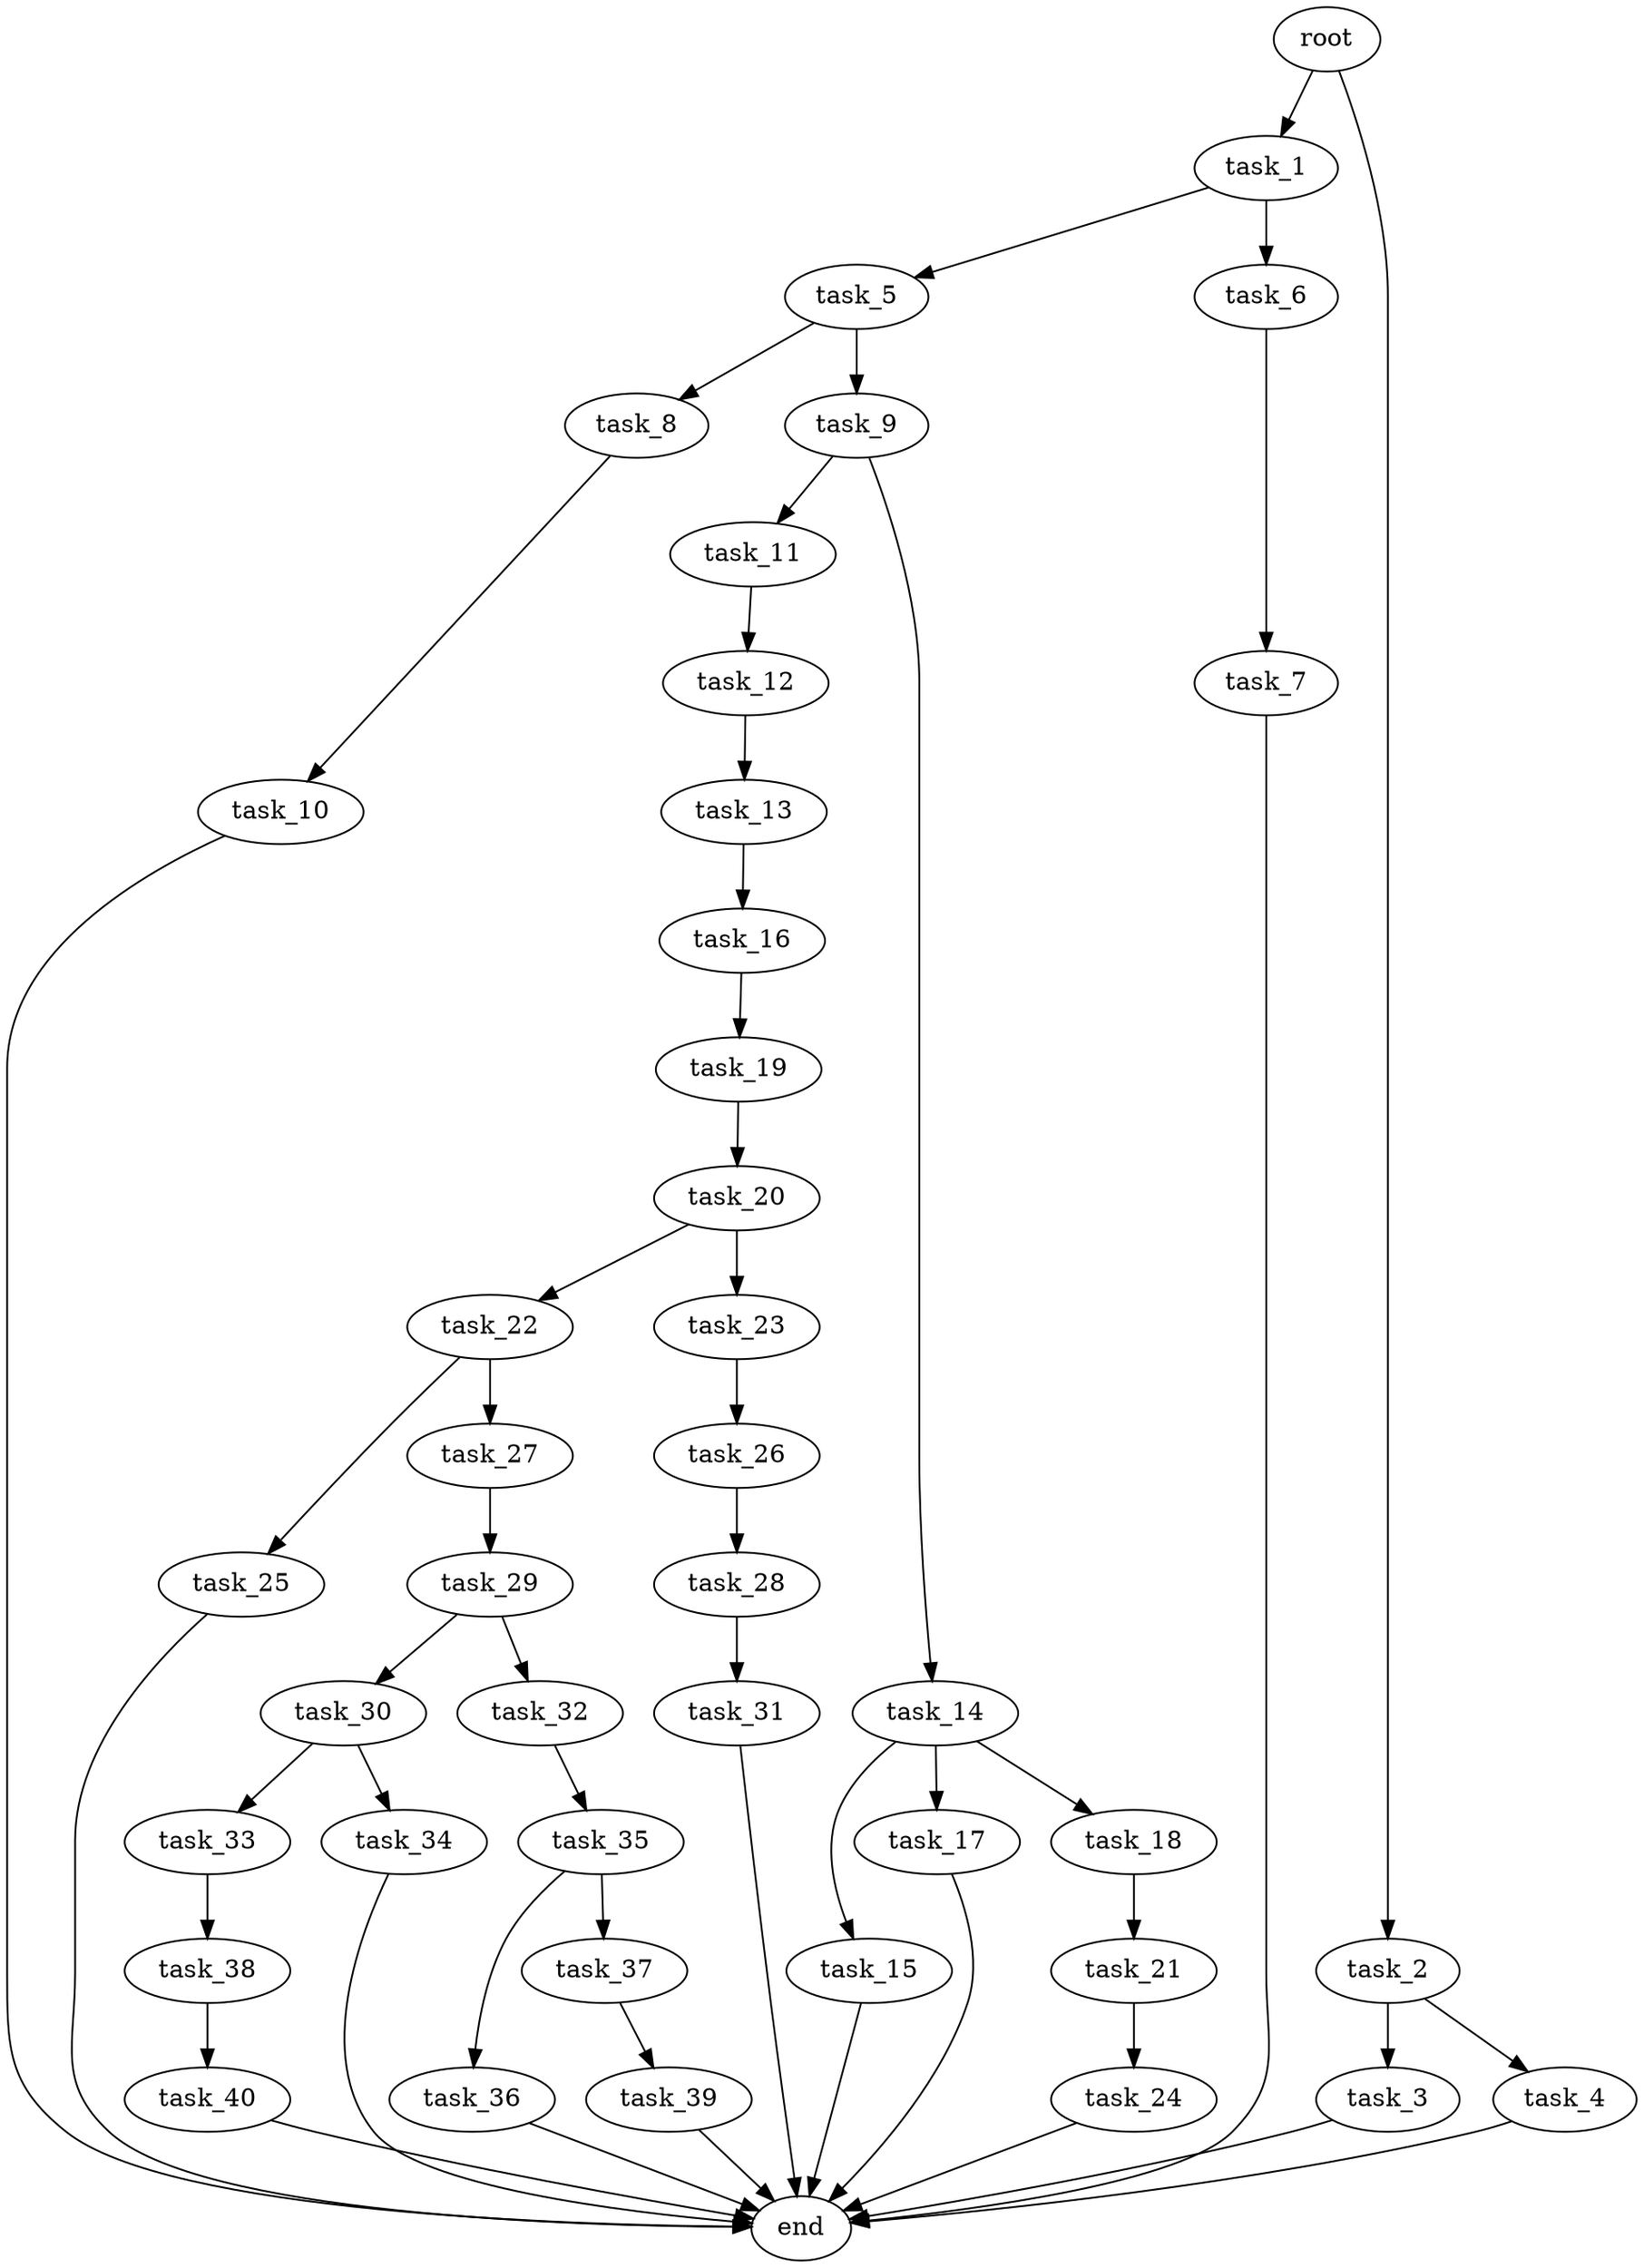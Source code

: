 digraph G {
  root [size="0.000000e+00"];
  task_1 [size="3.397354e+09"];
  task_2 [size="2.364095e+09"];
  task_3 [size="5.350245e+09"];
  task_4 [size="8.083150e+09"];
  task_5 [size="6.039135e+09"];
  task_6 [size="2.160256e+09"];
  task_7 [size="5.475341e+09"];
  task_8 [size="3.755002e+09"];
  task_9 [size="9.426106e+09"];
  task_10 [size="5.085695e+09"];
  task_11 [size="5.819263e+09"];
  task_12 [size="8.992248e+09"];
  task_13 [size="8.037255e+09"];
  task_14 [size="2.761834e+09"];
  task_15 [size="9.614488e+09"];
  task_16 [size="3.110606e+09"];
  task_17 [size="5.351510e+08"];
  task_18 [size="9.606489e+08"];
  task_19 [size="5.139622e+09"];
  task_20 [size="1.682045e+09"];
  task_21 [size="7.540174e+09"];
  task_22 [size="1.625973e+09"];
  task_23 [size="5.406894e+08"];
  task_24 [size="5.512447e+09"];
  task_25 [size="6.150804e+09"];
  task_26 [size="5.367009e+09"];
  task_27 [size="6.253095e+09"];
  task_28 [size="8.386988e+09"];
  task_29 [size="2.287156e+09"];
  task_30 [size="6.625191e+09"];
  task_31 [size="1.555715e+09"];
  task_32 [size="2.520368e+09"];
  task_33 [size="2.774966e+09"];
  task_34 [size="4.873260e+09"];
  task_35 [size="2.788332e+09"];
  task_36 [size="2.115014e+09"];
  task_37 [size="1.317659e+09"];
  task_38 [size="7.493311e+09"];
  task_39 [size="5.249481e+09"];
  task_40 [size="1.097953e+09"];
  end [size="0.000000e+00"];

  root -> task_1 [size="1.000000e-12"];
  root -> task_2 [size="1.000000e-12"];
  task_1 -> task_5 [size="6.039135e+08"];
  task_1 -> task_6 [size="2.160256e+08"];
  task_2 -> task_3 [size="5.350245e+08"];
  task_2 -> task_4 [size="8.083150e+08"];
  task_3 -> end [size="1.000000e-12"];
  task_4 -> end [size="1.000000e-12"];
  task_5 -> task_8 [size="3.755002e+08"];
  task_5 -> task_9 [size="9.426106e+08"];
  task_6 -> task_7 [size="5.475341e+08"];
  task_7 -> end [size="1.000000e-12"];
  task_8 -> task_10 [size="5.085695e+08"];
  task_9 -> task_11 [size="5.819263e+08"];
  task_9 -> task_14 [size="2.761834e+08"];
  task_10 -> end [size="1.000000e-12"];
  task_11 -> task_12 [size="8.992248e+08"];
  task_12 -> task_13 [size="8.037255e+08"];
  task_13 -> task_16 [size="3.110606e+08"];
  task_14 -> task_15 [size="9.614488e+08"];
  task_14 -> task_17 [size="5.351510e+07"];
  task_14 -> task_18 [size="9.606489e+07"];
  task_15 -> end [size="1.000000e-12"];
  task_16 -> task_19 [size="5.139622e+08"];
  task_17 -> end [size="1.000000e-12"];
  task_18 -> task_21 [size="7.540174e+08"];
  task_19 -> task_20 [size="1.682045e+08"];
  task_20 -> task_22 [size="1.625973e+08"];
  task_20 -> task_23 [size="5.406894e+07"];
  task_21 -> task_24 [size="5.512447e+08"];
  task_22 -> task_25 [size="6.150804e+08"];
  task_22 -> task_27 [size="6.253095e+08"];
  task_23 -> task_26 [size="5.367009e+08"];
  task_24 -> end [size="1.000000e-12"];
  task_25 -> end [size="1.000000e-12"];
  task_26 -> task_28 [size="8.386988e+08"];
  task_27 -> task_29 [size="2.287156e+08"];
  task_28 -> task_31 [size="1.555715e+08"];
  task_29 -> task_30 [size="6.625191e+08"];
  task_29 -> task_32 [size="2.520368e+08"];
  task_30 -> task_33 [size="2.774966e+08"];
  task_30 -> task_34 [size="4.873260e+08"];
  task_31 -> end [size="1.000000e-12"];
  task_32 -> task_35 [size="2.788332e+08"];
  task_33 -> task_38 [size="7.493311e+08"];
  task_34 -> end [size="1.000000e-12"];
  task_35 -> task_36 [size="2.115014e+08"];
  task_35 -> task_37 [size="1.317659e+08"];
  task_36 -> end [size="1.000000e-12"];
  task_37 -> task_39 [size="5.249481e+08"];
  task_38 -> task_40 [size="1.097953e+08"];
  task_39 -> end [size="1.000000e-12"];
  task_40 -> end [size="1.000000e-12"];
}
